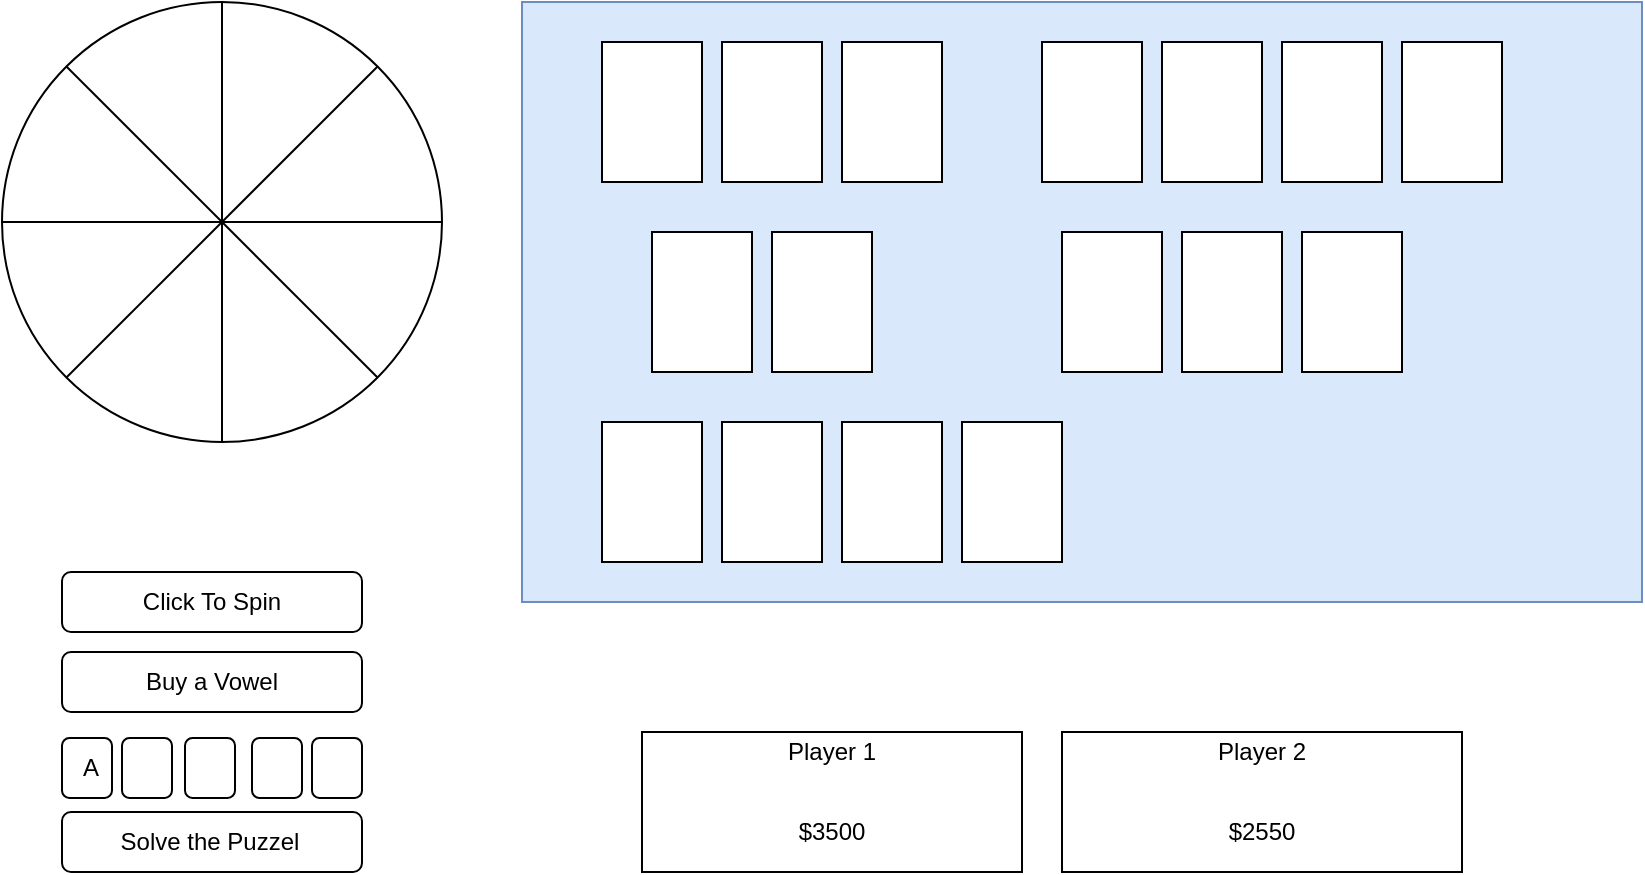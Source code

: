 <mxfile version="14.5.1" type="device"><diagram id="ct4SFpCHf3zm81Pcp3H7" name="Page-1"><mxGraphModel dx="1422" dy="980" grid="1" gridSize="10" guides="1" tooltips="1" connect="1" arrows="1" fold="1" page="1" pageScale="1" pageWidth="850" pageHeight="1100" math="0" shadow="0"><root><mxCell id="0"/><mxCell id="1" parent="0"/><mxCell id="AGbo8Dk105X_UE2RjhoK-1" value="" style="ellipse;whiteSpace=wrap;html=1;" parent="1" vertex="1"><mxGeometry x="20" y="40" width="220" height="220" as="geometry"/></mxCell><mxCell id="AGbo8Dk105X_UE2RjhoK-3" value="" style="rounded=0;whiteSpace=wrap;html=1;fillColor=#dae8fc;strokeColor=#6c8ebf;" parent="1" vertex="1"><mxGeometry x="280" y="40" width="560" height="300" as="geometry"/></mxCell><mxCell id="AGbo8Dk105X_UE2RjhoK-4" value="" style="endArrow=none;html=1;entryX=1;entryY=0;entryDx=0;entryDy=0;exitX=0;exitY=1;exitDx=0;exitDy=0;" parent="1" source="AGbo8Dk105X_UE2RjhoK-1" target="AGbo8Dk105X_UE2RjhoK-1" edge="1"><mxGeometry width="50" height="50" relative="1" as="geometry"><mxPoint x="115" y="185" as="sourcePoint"/><mxPoint x="165" y="135" as="targetPoint"/></mxGeometry></mxCell><mxCell id="AGbo8Dk105X_UE2RjhoK-5" value="" style="endArrow=none;html=1;entryX=1;entryY=0.5;entryDx=0;entryDy=0;exitX=0;exitY=0.5;exitDx=0;exitDy=0;" parent="1" source="AGbo8Dk105X_UE2RjhoK-1" target="AGbo8Dk105X_UE2RjhoK-1" edge="1"><mxGeometry width="50" height="50" relative="1" as="geometry"><mxPoint x="115" y="185" as="sourcePoint"/><mxPoint x="165" y="135" as="targetPoint"/></mxGeometry></mxCell><mxCell id="AGbo8Dk105X_UE2RjhoK-6" value="" style="endArrow=none;html=1;entryX=1;entryY=1;entryDx=0;entryDy=0;exitX=0;exitY=0;exitDx=0;exitDy=0;" parent="1" source="AGbo8Dk105X_UE2RjhoK-1" target="AGbo8Dk105X_UE2RjhoK-1" edge="1"><mxGeometry width="50" height="50" relative="1" as="geometry"><mxPoint x="95" y="125" as="sourcePoint"/><mxPoint x="185" y="195" as="targetPoint"/></mxGeometry></mxCell><mxCell id="AGbo8Dk105X_UE2RjhoK-7" value="" style="endArrow=none;html=1;exitX=0.5;exitY=1;exitDx=0;exitDy=0;entryX=0.5;entryY=0;entryDx=0;entryDy=0;" parent="1" source="AGbo8Dk105X_UE2RjhoK-1" target="AGbo8Dk105X_UE2RjhoK-1" edge="1"><mxGeometry width="50" height="50" relative="1" as="geometry"><mxPoint x="139.5" y="210" as="sourcePoint"/><mxPoint x="139.5" y="110" as="targetPoint"/></mxGeometry></mxCell><mxCell id="AGbo8Dk105X_UE2RjhoK-8" value="" style="rounded=0;whiteSpace=wrap;html=1;" parent="1" vertex="1"><mxGeometry x="670" y="155" width="50" height="70" as="geometry"/></mxCell><mxCell id="AGbo8Dk105X_UE2RjhoK-9" value="" style="rounded=0;whiteSpace=wrap;html=1;" parent="1" vertex="1"><mxGeometry x="610" y="155" width="50" height="70" as="geometry"/></mxCell><mxCell id="AGbo8Dk105X_UE2RjhoK-10" value="" style="rounded=0;whiteSpace=wrap;html=1;" parent="1" vertex="1"><mxGeometry x="550" y="155" width="50" height="70" as="geometry"/></mxCell><mxCell id="AGbo8Dk105X_UE2RjhoK-11" value="" style="rounded=0;whiteSpace=wrap;html=1;" parent="1" vertex="1"><mxGeometry x="405" y="155" width="50" height="70" as="geometry"/></mxCell><mxCell id="AGbo8Dk105X_UE2RjhoK-12" value="" style="rounded=0;whiteSpace=wrap;html=1;" parent="1" vertex="1"><mxGeometry x="345" y="155" width="50" height="70" as="geometry"/></mxCell><mxCell id="AGbo8Dk105X_UE2RjhoK-13" value="" style="rounded=0;whiteSpace=wrap;html=1;" parent="1" vertex="1"><mxGeometry x="440" y="60" width="50" height="70" as="geometry"/></mxCell><mxCell id="AGbo8Dk105X_UE2RjhoK-14" value="" style="rounded=0;whiteSpace=wrap;html=1;" parent="1" vertex="1"><mxGeometry x="380" y="60" width="50" height="70" as="geometry"/></mxCell><mxCell id="AGbo8Dk105X_UE2RjhoK-15" value="" style="rounded=0;whiteSpace=wrap;html=1;" parent="1" vertex="1"><mxGeometry x="320" y="60" width="50" height="70" as="geometry"/></mxCell><mxCell id="AGbo8Dk105X_UE2RjhoK-16" value="" style="rounded=0;whiteSpace=wrap;html=1;" parent="1" vertex="1"><mxGeometry x="340" y="405" width="190" height="70" as="geometry"/></mxCell><mxCell id="AGbo8Dk105X_UE2RjhoK-17" value="" style="rounded=0;whiteSpace=wrap;html=1;" parent="1" vertex="1"><mxGeometry x="550" y="405" width="200" height="70" as="geometry"/></mxCell><mxCell id="AGbo8Dk105X_UE2RjhoK-18" value="Player 2" style="text;html=1;strokeColor=none;fillColor=none;align=center;verticalAlign=middle;whiteSpace=wrap;rounded=0;" parent="1" vertex="1"><mxGeometry x="620" y="405" width="60" height="20" as="geometry"/></mxCell><mxCell id="AGbo8Dk105X_UE2RjhoK-20" value="Player 1" style="text;html=1;strokeColor=none;fillColor=none;align=center;verticalAlign=middle;whiteSpace=wrap;rounded=0;" parent="1" vertex="1"><mxGeometry x="405" y="405" width="60" height="20" as="geometry"/></mxCell><mxCell id="AGbo8Dk105X_UE2RjhoK-21" value="$3500" style="text;html=1;strokeColor=none;fillColor=none;align=center;verticalAlign=middle;whiteSpace=wrap;rounded=0;" parent="1" vertex="1"><mxGeometry x="415" y="445" width="40" height="20" as="geometry"/></mxCell><mxCell id="AGbo8Dk105X_UE2RjhoK-22" value="$2550" style="text;html=1;strokeColor=none;fillColor=none;align=center;verticalAlign=middle;whiteSpace=wrap;rounded=0;" parent="1" vertex="1"><mxGeometry x="630" y="445" width="40" height="20" as="geometry"/></mxCell><mxCell id="AGbo8Dk105X_UE2RjhoK-24" value="Click To Spin" style="rounded=1;whiteSpace=wrap;html=1;" parent="1" vertex="1"><mxGeometry x="50" y="325" width="150" height="30" as="geometry"/></mxCell><mxCell id="AGbo8Dk105X_UE2RjhoK-27" value="Buy a Vowel" style="rounded=1;whiteSpace=wrap;html=1;" parent="1" vertex="1"><mxGeometry x="50" y="365" width="150" height="30" as="geometry"/></mxCell><mxCell id="AGbo8Dk105X_UE2RjhoK-28" value="" style="rounded=1;whiteSpace=wrap;html=1;" parent="1" vertex="1"><mxGeometry x="50" y="408" width="25" height="30" as="geometry"/></mxCell><mxCell id="AGbo8Dk105X_UE2RjhoK-29" value="" style="rounded=1;whiteSpace=wrap;html=1;" parent="1" vertex="1"><mxGeometry x="80" y="408" width="25" height="30" as="geometry"/></mxCell><mxCell id="AGbo8Dk105X_UE2RjhoK-30" value="" style="rounded=1;whiteSpace=wrap;html=1;" parent="1" vertex="1"><mxGeometry x="111.5" y="408" width="25" height="30" as="geometry"/></mxCell><mxCell id="AGbo8Dk105X_UE2RjhoK-31" value="" style="rounded=1;whiteSpace=wrap;html=1;" parent="1" vertex="1"><mxGeometry x="145" y="408" width="25" height="30" as="geometry"/></mxCell><mxCell id="AGbo8Dk105X_UE2RjhoK-32" value="" style="rounded=1;whiteSpace=wrap;html=1;" parent="1" vertex="1"><mxGeometry x="175" y="408" width="25" height="30" as="geometry"/></mxCell><mxCell id="AGbo8Dk105X_UE2RjhoK-34" value="A" style="text;html=1;strokeColor=none;fillColor=none;align=center;verticalAlign=middle;whiteSpace=wrap;rounded=0;" parent="1" vertex="1"><mxGeometry x="55" y="418" width="18.5" height="10" as="geometry"/></mxCell><mxCell id="AGbo8Dk105X_UE2RjhoK-36" value="" style="rounded=1;whiteSpace=wrap;html=1;" parent="1" vertex="1"><mxGeometry x="50" y="445" width="150" height="30" as="geometry"/></mxCell><mxCell id="AGbo8Dk105X_UE2RjhoK-37" value="Solve the Puzzel" style="text;html=1;strokeColor=none;fillColor=none;align=center;verticalAlign=middle;whiteSpace=wrap;rounded=0;" parent="1" vertex="1"><mxGeometry x="54" y="450" width="140" height="20" as="geometry"/></mxCell><mxCell id="AGbo8Dk105X_UE2RjhoK-39" value="" style="rounded=0;whiteSpace=wrap;html=1;" parent="1" vertex="1"><mxGeometry x="500" y="250" width="50" height="70" as="geometry"/></mxCell><mxCell id="AGbo8Dk105X_UE2RjhoK-40" value="" style="rounded=0;whiteSpace=wrap;html=1;" parent="1" vertex="1"><mxGeometry x="440" y="250" width="50" height="70" as="geometry"/></mxCell><mxCell id="AGbo8Dk105X_UE2RjhoK-41" value="" style="rounded=0;whiteSpace=wrap;html=1;" parent="1" vertex="1"><mxGeometry x="380" y="250" width="50" height="70" as="geometry"/></mxCell><mxCell id="AGbo8Dk105X_UE2RjhoK-42" value="" style="rounded=0;whiteSpace=wrap;html=1;" parent="1" vertex="1"><mxGeometry x="320" y="250" width="50" height="70" as="geometry"/></mxCell><mxCell id="AGbo8Dk105X_UE2RjhoK-44" value="" style="rounded=0;whiteSpace=wrap;html=1;" parent="1" vertex="1"><mxGeometry x="720" y="60" width="50" height="70" as="geometry"/></mxCell><mxCell id="AGbo8Dk105X_UE2RjhoK-45" value="" style="rounded=0;whiteSpace=wrap;html=1;" parent="1" vertex="1"><mxGeometry x="660" y="60" width="50" height="70" as="geometry"/></mxCell><mxCell id="AGbo8Dk105X_UE2RjhoK-46" value="" style="rounded=0;whiteSpace=wrap;html=1;" parent="1" vertex="1"><mxGeometry x="600" y="60" width="50" height="70" as="geometry"/></mxCell><mxCell id="AGbo8Dk105X_UE2RjhoK-47" value="" style="rounded=0;whiteSpace=wrap;html=1;" parent="1" vertex="1"><mxGeometry x="540" y="60" width="50" height="70" as="geometry"/></mxCell></root></mxGraphModel></diagram></mxfile>